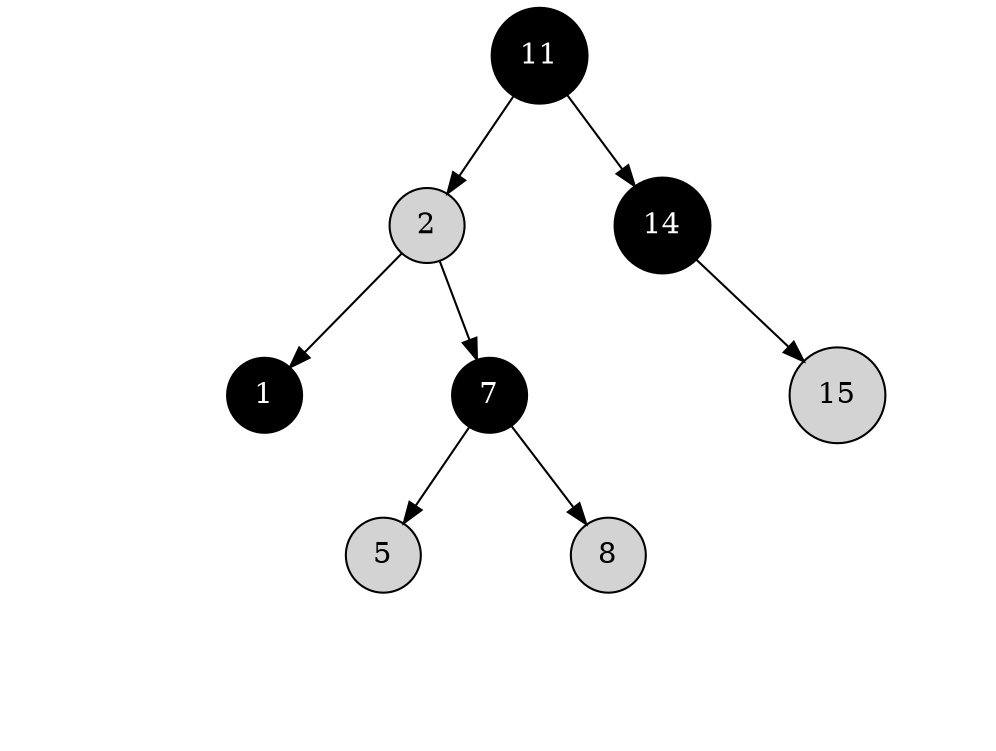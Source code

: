 digraph G{
	node[shape=circle]
	a11[label="11", style=filled, fillcolor=black, fontcolor=white];
	a2[label="2", style=filled, fillcolor=lightgray, fontcolor=black];
	a1[label="1", style=filled, fillcolor=black, fontcolor=white];
	nila1l[label="", style=invis];
	nila1r[label="", style=invis];
	nila1m[label="", style=invis];
	a1->nila1l[style=invis];
	a1->nila1m[style=invis];
	a1->nila1r[style=invis];
	{rank=same nila1l->nila1m->nila1r[style=invis]}
	a7[label="7", style=filled, fillcolor=black, fontcolor=white];
	a5[label="5", style=filled, fillcolor=lightgray, fontcolor=black];
	nila5l[label="", style=invis];
	nila5r[label="", style=invis];
	nila5m[label="", style=invis];
	a5->nila5l[style=invis];
	a5->nila5m[style=invis];
	a5->nila5r[style=invis];
	{rank=same nila5l->nila5m->nila5r[style=invis]}
	a8[label="8", style=filled, fillcolor=lightgray, fontcolor=black];
	nila8l[label="", style=invis];
	nila8r[label="", style=invis];
	nila8m[label="", style=invis];
	a8->nila8l[style=invis];
	a8->nila8m[style=invis];
	a8->nila8r[style=invis];
	{rank=same nila8l->nila8m->nila8r[style=invis]}
	nila7m[label="", style=invis];
	a7->a5
	a7->nila7m[style=invis];
	a7->a8
	{rank=same a5->nila7m->a8[style=invis]}
	nila2m[label="", style=invis];
	a2->a1
	a2->nila2m[style=invis];
	a2->a7
	{rank=same a1->nila2m->a7[style=invis]}
	a14[label="14", style=filled, fillcolor=black, fontcolor=white];
	nila14l[label="", style=invis];
	a15[label="15", style=filled, fillcolor=lightgray, fontcolor=black];
	nila15l[label="", style=invis];
	nila15r[label="", style=invis];
	nila15m[label="", style=invis];
	a15->nila15l[style=invis];
	a15->nila15m[style=invis];
	a15->nila15r[style=invis];
	{rank=same nila15l->nila15m->nila15r[style=invis]}
	nila14m[label="", style=invis];
	a14->nila14l[style=invis];
	a14->nila14m[style=invis];
	a14->a15
	{rank=same nila14l->nila14m->a15[style=invis]}
	nila11m[label="", style=invis];
	a11->a2
	a11->nila11m[style=invis];
	a11->a14
	{rank=same a2->nila11m->a14[style=invis]}
}